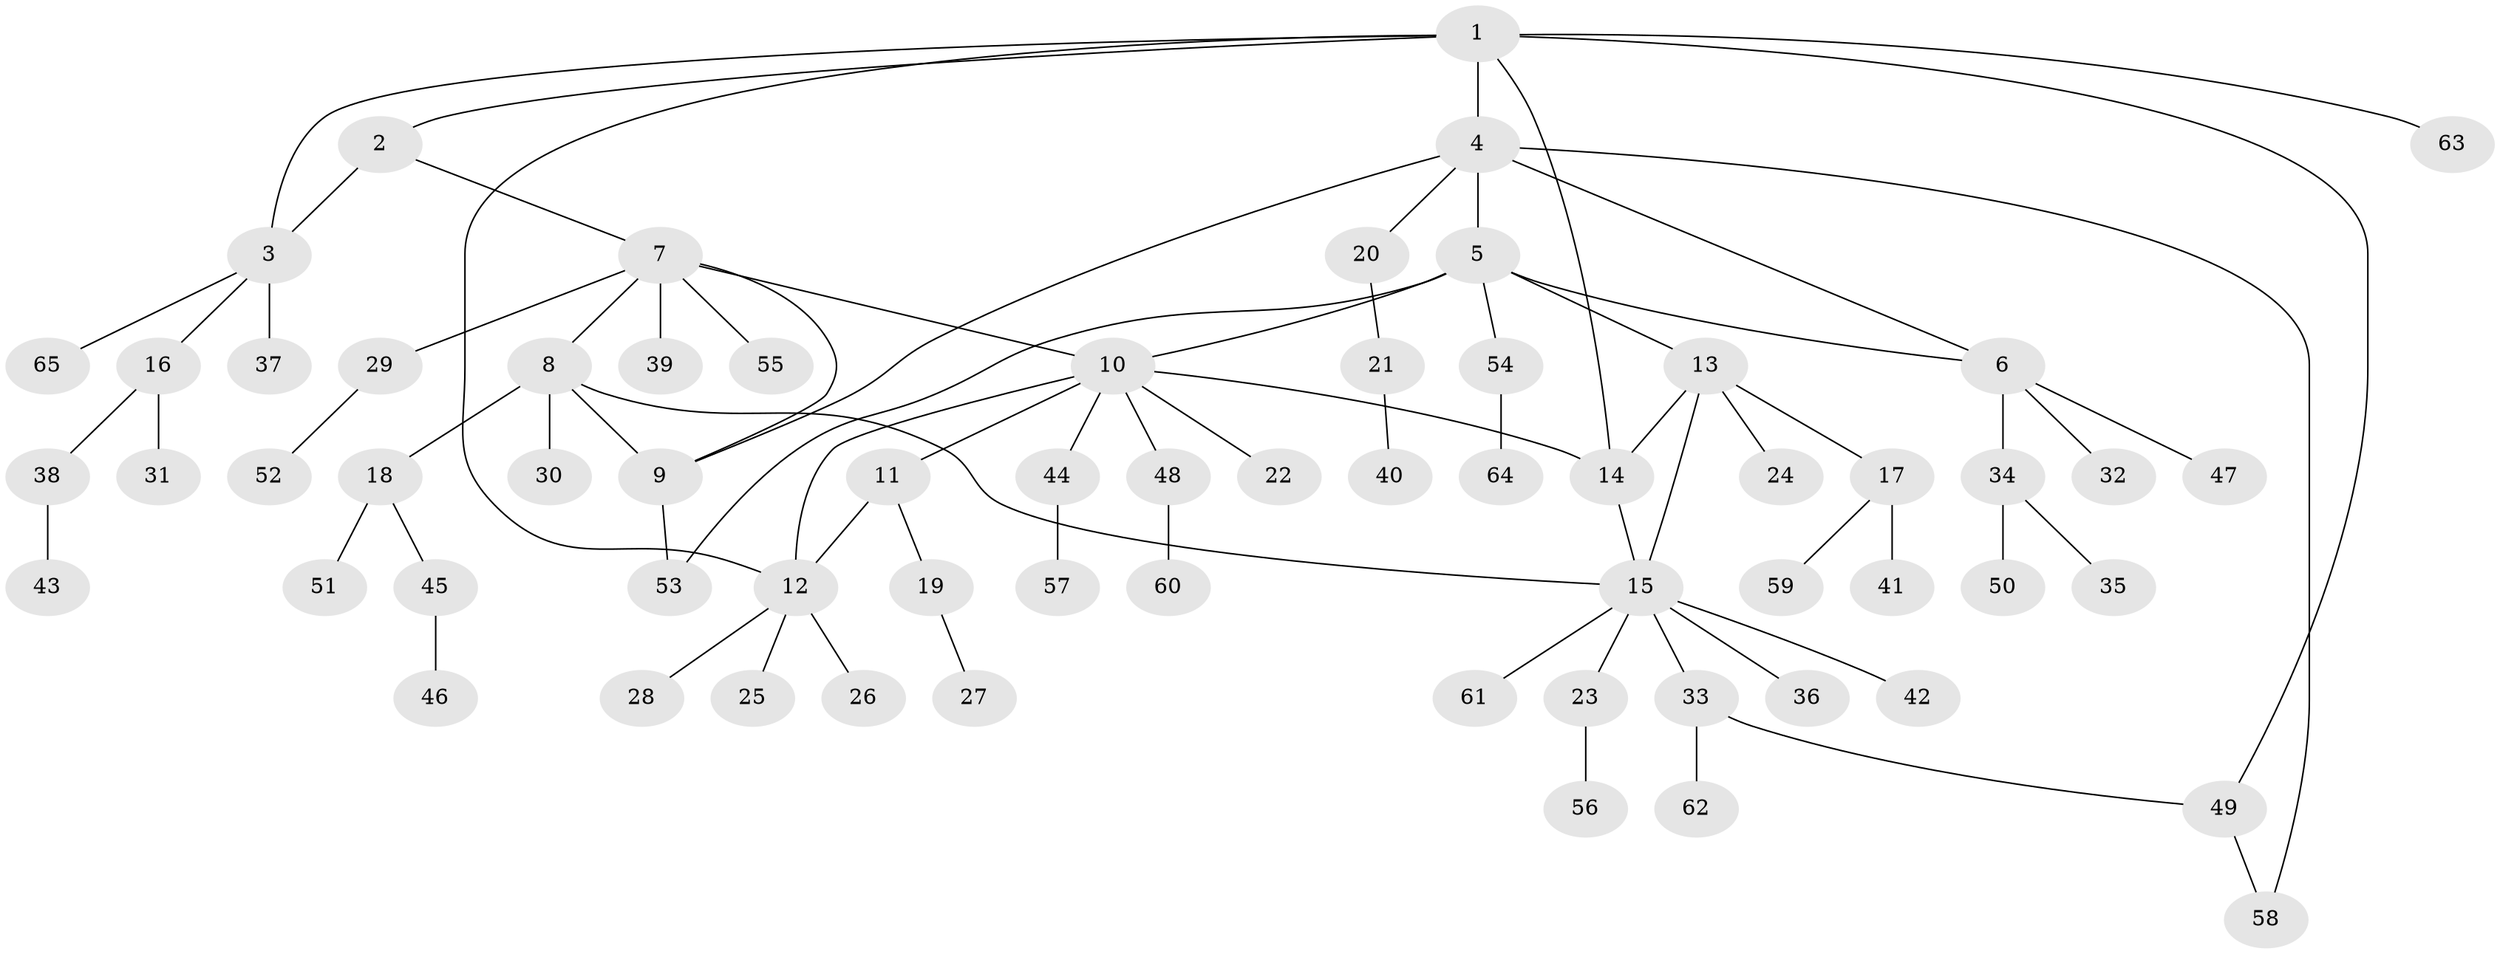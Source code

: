 // coarse degree distribution, {9: 0.022222222222222223, 2: 0.1111111111111111, 8: 0.022222222222222223, 5: 0.044444444444444446, 13: 0.022222222222222223, 11: 0.022222222222222223, 4: 0.044444444444444446, 3: 0.06666666666666667, 6: 0.022222222222222223, 1: 0.6222222222222222}
// Generated by graph-tools (version 1.1) at 2025/42/03/06/25 10:42:07]
// undirected, 65 vertices, 78 edges
graph export_dot {
graph [start="1"]
  node [color=gray90,style=filled];
  1;
  2;
  3;
  4;
  5;
  6;
  7;
  8;
  9;
  10;
  11;
  12;
  13;
  14;
  15;
  16;
  17;
  18;
  19;
  20;
  21;
  22;
  23;
  24;
  25;
  26;
  27;
  28;
  29;
  30;
  31;
  32;
  33;
  34;
  35;
  36;
  37;
  38;
  39;
  40;
  41;
  42;
  43;
  44;
  45;
  46;
  47;
  48;
  49;
  50;
  51;
  52;
  53;
  54;
  55;
  56;
  57;
  58;
  59;
  60;
  61;
  62;
  63;
  64;
  65;
  1 -- 2;
  1 -- 3;
  1 -- 4;
  1 -- 12;
  1 -- 14;
  1 -- 49;
  1 -- 63;
  2 -- 3;
  2 -- 7;
  3 -- 16;
  3 -- 37;
  3 -- 65;
  4 -- 5;
  4 -- 6;
  4 -- 9;
  4 -- 20;
  4 -- 58;
  5 -- 6;
  5 -- 10;
  5 -- 13;
  5 -- 53;
  5 -- 54;
  6 -- 32;
  6 -- 34;
  6 -- 47;
  7 -- 8;
  7 -- 9;
  7 -- 10;
  7 -- 29;
  7 -- 39;
  7 -- 55;
  8 -- 9;
  8 -- 15;
  8 -- 18;
  8 -- 30;
  9 -- 53;
  10 -- 11;
  10 -- 12;
  10 -- 14;
  10 -- 22;
  10 -- 44;
  10 -- 48;
  11 -- 12;
  11 -- 19;
  12 -- 25;
  12 -- 26;
  12 -- 28;
  13 -- 14;
  13 -- 15;
  13 -- 17;
  13 -- 24;
  14 -- 15;
  15 -- 23;
  15 -- 33;
  15 -- 36;
  15 -- 42;
  15 -- 61;
  16 -- 31;
  16 -- 38;
  17 -- 41;
  17 -- 59;
  18 -- 45;
  18 -- 51;
  19 -- 27;
  20 -- 21;
  21 -- 40;
  23 -- 56;
  29 -- 52;
  33 -- 49;
  33 -- 62;
  34 -- 35;
  34 -- 50;
  38 -- 43;
  44 -- 57;
  45 -- 46;
  48 -- 60;
  49 -- 58;
  54 -- 64;
}
